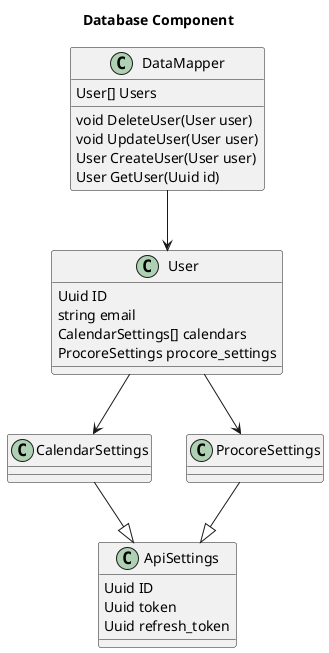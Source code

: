 @startuml
title Database Component

class ApiSettings {
    Uuid ID
    Uuid token
    Uuid refresh_token
}

class CalendarSettings {

}

class ProcoreSettings {
    
}

class User {
    Uuid ID
    string email
    CalendarSettings[] calendars
    ProcoreSettings procore_settings
}

class DataMapper {
    User[] Users
    void DeleteUser(User user)
    void UpdateUser(User user)
    User CreateUser(User user)
    User GetUser(Uuid id)
}

CalendarSettings --|> ApiSettings
ProcoreSettings --|> ApiSettings
User --> CalendarSettings
User --> ProcoreSettings
DataMapper --> User

@enduml